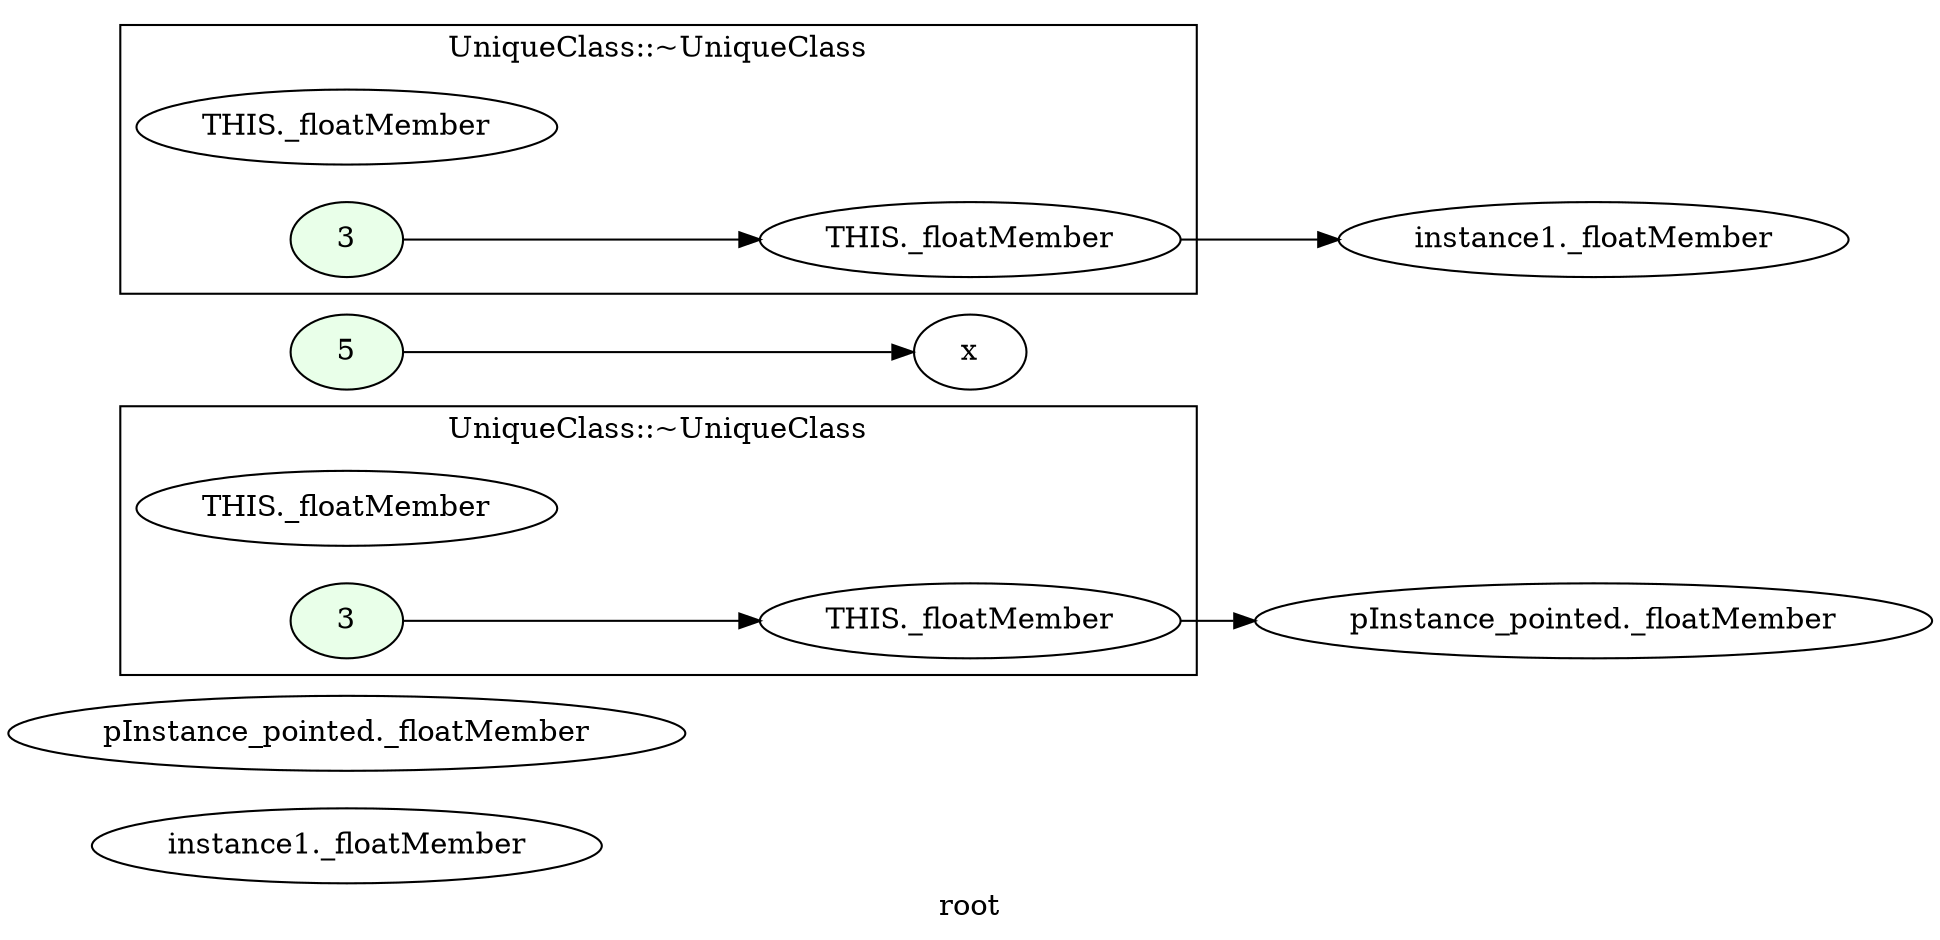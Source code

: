 digraph G
{
rankdir=LR;
label = "root";
	node_000004 [ label = "instance1._floatMember", startingline=14 ]
	node_000005 [ label = "pInstance_pointed._floatMember", startingline=15 ]
	node_000009 [ label = "pInstance_pointed._floatMember", startingline=17 ]
	node_000010 [ label = "5", style=filled, fillcolor="#E9FFE9", startingline=18 ]
	node_000011 [ label = "x", startingline=18 ]
	node_000015 [ label = "instance1._floatMember", startingline=18 ]
subgraph cluster_1 {
label = "UniqueClass::~UniqueClass";
parent = "G";
startingline = 17;
	node_000006 [ label = "THIS._floatMember", startingline=7 ]
	node_000007 [ label = "3", style=filled, fillcolor="#E9FFE9", startingline=8 ]
	node_000008 [ label = "THIS._floatMember", startingline=8 ]
}
subgraph cluster_2 {
label = "UniqueClass::~UniqueClass";
parent = "G";
startingline = 18;
	node_000012 [ label = "THIS._floatMember", startingline=7 ]
	node_000013 [ label = "3", style=filled, fillcolor="#E9FFE9", startingline=8 ]
	node_000014 [ label = "THIS._floatMember", startingline=8 ]
}
	node_000010 -> node_000011
	node_000007 -> node_000008
	node_000008 -> node_000009
	node_000013 -> node_000014
	node_000014 -> node_000015
}
